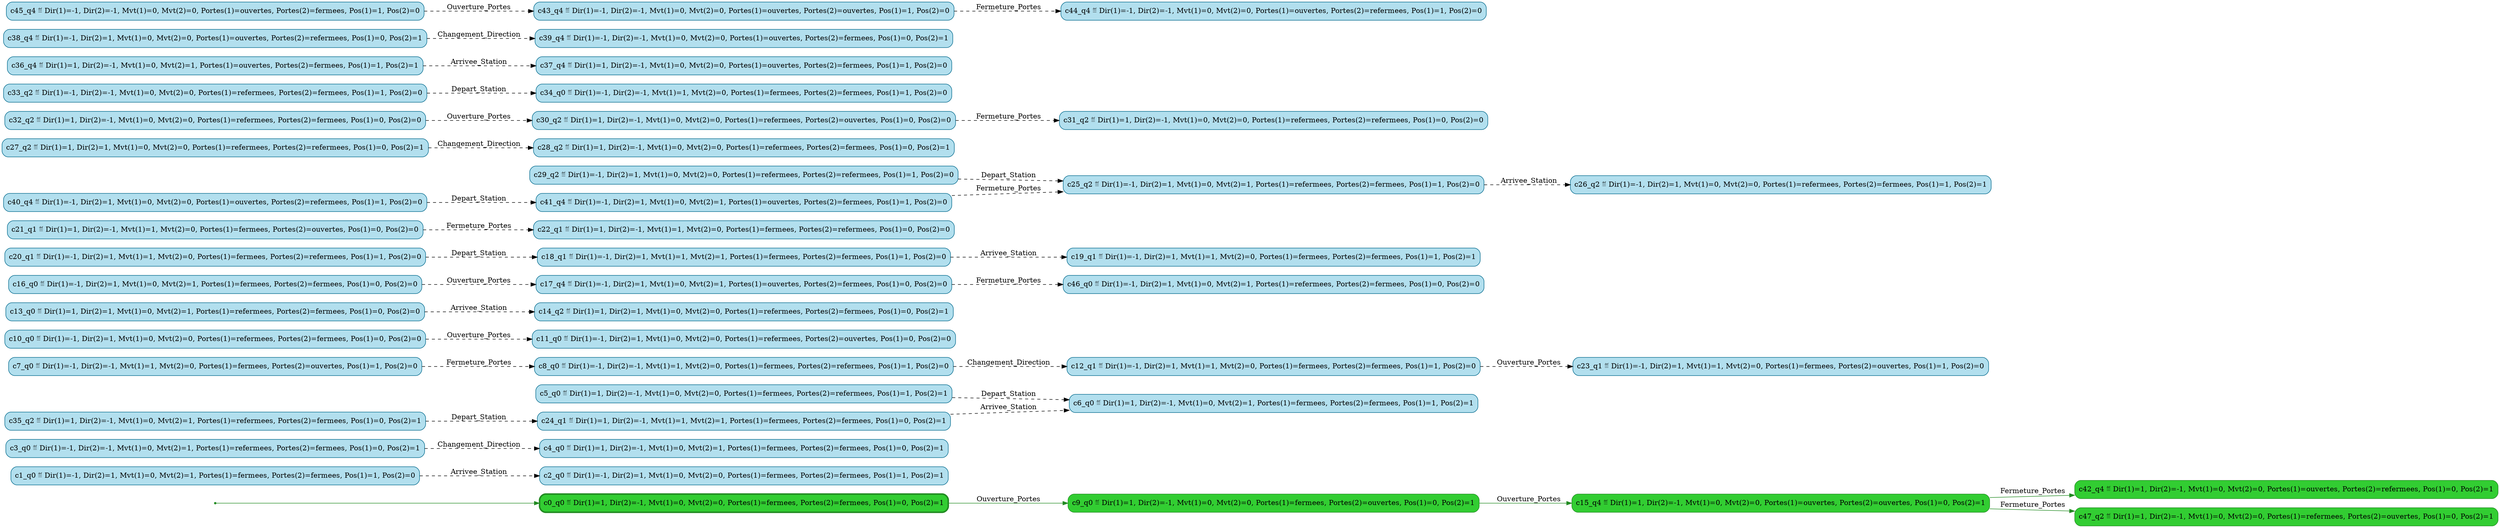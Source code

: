 digraph g {

	rankdir="LR"

	__invisible__[shape="point", color="forestgreen"]
	c0_q0[label="c0_q0 ≝ Dir(1)=1, Dir(2)=-1, Mvt(1)=0, Mvt(2)=0, Portes(1)=fermees, Portes(2)=fermees, Pos(1)=0, Pos(2)=1", shape="box", style="rounded, filled", color="forestgreen", fillcolor="limegreen", penwidth=3] // Initial
	c9_q0[label="c9_q0 ≝ Dir(1)=1, Dir(2)=-1, Mvt(1)=0, Mvt(2)=0, Portes(1)=fermees, Portes(2)=ouvertes, Pos(1)=0, Pos(2)=1", shape="box", style="rounded, filled", color="forestgreen", fillcolor="limegreen"]
	c15_q4[label="c15_q4 ≝ Dir(1)=1, Dir(2)=-1, Mvt(1)=0, Mvt(2)=0, Portes(1)=ouvertes, Portes(2)=ouvertes, Pos(1)=0, Pos(2)=1", shape="box", style="rounded, filled", color="forestgreen", fillcolor="limegreen"]
	c42_q4[label="c42_q4 ≝ Dir(1)=1, Dir(2)=-1, Mvt(1)=0, Mvt(2)=0, Portes(1)=ouvertes, Portes(2)=refermees, Pos(1)=0, Pos(2)=1", shape="box", style="rounded, filled", color="forestgreen", fillcolor="limegreen"]
	c47_q2[label="c47_q2 ≝ Dir(1)=1, Dir(2)=-1, Mvt(1)=0, Mvt(2)=0, Portes(1)=refermees, Portes(2)=ouvertes, Pos(1)=0, Pos(2)=1", shape="box", style="rounded, filled", color="forestgreen", fillcolor="limegreen"]
	c1_q0[label="c1_q0 ≝ Dir(1)=-1, Dir(2)=1, Mvt(1)=0, Mvt(2)=1, Portes(1)=fermees, Portes(2)=fermees, Pos(1)=1, Pos(2)=0", shape="box", style="rounded, filled", color="deepskyblue4", fillcolor="lightblue2"]
	c2_q0[label="c2_q0 ≝ Dir(1)=-1, Dir(2)=1, Mvt(1)=0, Mvt(2)=0, Portes(1)=fermees, Portes(2)=fermees, Pos(1)=1, Pos(2)=1", shape="box", style="rounded, filled", color="deepskyblue4", fillcolor="lightblue2"]
	c3_q0[label="c3_q0 ≝ Dir(1)=-1, Dir(2)=-1, Mvt(1)=0, Mvt(2)=1, Portes(1)=refermees, Portes(2)=fermees, Pos(1)=0, Pos(2)=1", shape="box", style="rounded, filled", color="deepskyblue4", fillcolor="lightblue2"]
	c4_q0[label="c4_q0 ≝ Dir(1)=1, Dir(2)=-1, Mvt(1)=0, Mvt(2)=1, Portes(1)=fermees, Portes(2)=fermees, Pos(1)=0, Pos(2)=1", shape="box", style="rounded, filled", color="deepskyblue4", fillcolor="lightblue2"]
	c5_q0[label="c5_q0 ≝ Dir(1)=1, Dir(2)=-1, Mvt(1)=0, Mvt(2)=0, Portes(1)=fermees, Portes(2)=refermees, Pos(1)=1, Pos(2)=1", shape="box", style="rounded, filled", color="deepskyblue4", fillcolor="lightblue2"]
	c6_q0[label="c6_q0 ≝ Dir(1)=1, Dir(2)=-1, Mvt(1)=0, Mvt(2)=1, Portes(1)=fermees, Portes(2)=fermees, Pos(1)=1, Pos(2)=1", shape="box", style="rounded, filled", color="deepskyblue4", fillcolor="lightblue2"]
	c7_q0[label="c7_q0 ≝ Dir(1)=-1, Dir(2)=-1, Mvt(1)=1, Mvt(2)=0, Portes(1)=fermees, Portes(2)=ouvertes, Pos(1)=1, Pos(2)=0", shape="box", style="rounded, filled", color="deepskyblue4", fillcolor="lightblue2"]
	c8_q0[label="c8_q0 ≝ Dir(1)=-1, Dir(2)=-1, Mvt(1)=1, Mvt(2)=0, Portes(1)=fermees, Portes(2)=refermees, Pos(1)=1, Pos(2)=0", shape="box", style="rounded, filled", color="deepskyblue4", fillcolor="lightblue2"]
	c10_q0[label="c10_q0 ≝ Dir(1)=-1, Dir(2)=1, Mvt(1)=0, Mvt(2)=0, Portes(1)=refermees, Portes(2)=fermees, Pos(1)=0, Pos(2)=0", shape="box", style="rounded, filled", color="deepskyblue4", fillcolor="lightblue2"]
	c11_q0[label="c11_q0 ≝ Dir(1)=-1, Dir(2)=1, Mvt(1)=0, Mvt(2)=0, Portes(1)=refermees, Portes(2)=ouvertes, Pos(1)=0, Pos(2)=0", shape="box", style="rounded, filled", color="deepskyblue4", fillcolor="lightblue2"]
	c12_q1[label="c12_q1 ≝ Dir(1)=-1, Dir(2)=1, Mvt(1)=1, Mvt(2)=0, Portes(1)=fermees, Portes(2)=fermees, Pos(1)=1, Pos(2)=0", shape="box", style="rounded, filled", color="deepskyblue4", fillcolor="lightblue2"]
	c13_q0[label="c13_q0 ≝ Dir(1)=1, Dir(2)=1, Mvt(1)=0, Mvt(2)=1, Portes(1)=refermees, Portes(2)=fermees, Pos(1)=0, Pos(2)=0", shape="box", style="rounded, filled", color="deepskyblue4", fillcolor="lightblue2"]
	c14_q2[label="c14_q2 ≝ Dir(1)=1, Dir(2)=1, Mvt(1)=0, Mvt(2)=0, Portes(1)=refermees, Portes(2)=fermees, Pos(1)=0, Pos(2)=1", shape="box", style="rounded, filled", color="deepskyblue4", fillcolor="lightblue2"]
	c16_q0[label="c16_q0 ≝ Dir(1)=-1, Dir(2)=1, Mvt(1)=0, Mvt(2)=1, Portes(1)=fermees, Portes(2)=fermees, Pos(1)=0, Pos(2)=0", shape="box", style="rounded, filled", color="deepskyblue4", fillcolor="lightblue2"]
	c17_q4[label="c17_q4 ≝ Dir(1)=-1, Dir(2)=1, Mvt(1)=0, Mvt(2)=1, Portes(1)=ouvertes, Portes(2)=fermees, Pos(1)=0, Pos(2)=0", shape="box", style="rounded, filled", color="deepskyblue4", fillcolor="lightblue2"]
	c18_q1[label="c18_q1 ≝ Dir(1)=-1, Dir(2)=1, Mvt(1)=1, Mvt(2)=1, Portes(1)=fermees, Portes(2)=fermees, Pos(1)=1, Pos(2)=0", shape="box", style="rounded, filled", color="deepskyblue4", fillcolor="lightblue2"]
	c19_q1[label="c19_q1 ≝ Dir(1)=-1, Dir(2)=1, Mvt(1)=1, Mvt(2)=0, Portes(1)=fermees, Portes(2)=fermees, Pos(1)=1, Pos(2)=1", shape="box", style="rounded, filled", color="deepskyblue4", fillcolor="lightblue2"]
	c20_q1[label="c20_q1 ≝ Dir(1)=-1, Dir(2)=1, Mvt(1)=1, Mvt(2)=0, Portes(1)=fermees, Portes(2)=refermees, Pos(1)=1, Pos(2)=0", shape="box", style="rounded, filled", color="deepskyblue4", fillcolor="lightblue2"]
	c21_q1[label="c21_q1 ≝ Dir(1)=1, Dir(2)=-1, Mvt(1)=1, Mvt(2)=0, Portes(1)=fermees, Portes(2)=ouvertes, Pos(1)=0, Pos(2)=0", shape="box", style="rounded, filled", color="deepskyblue4", fillcolor="lightblue2"]
	c22_q1[label="c22_q1 ≝ Dir(1)=1, Dir(2)=-1, Mvt(1)=1, Mvt(2)=0, Portes(1)=fermees, Portes(2)=refermees, Pos(1)=0, Pos(2)=0", shape="box", style="rounded, filled", color="deepskyblue4", fillcolor="lightblue2"]
	c23_q1[label="c23_q1 ≝ Dir(1)=-1, Dir(2)=1, Mvt(1)=1, Mvt(2)=0, Portes(1)=fermees, Portes(2)=ouvertes, Pos(1)=1, Pos(2)=0", shape="box", style="rounded, filled", color="deepskyblue4", fillcolor="lightblue2"]
	c24_q1[label="c24_q1 ≝ Dir(1)=1, Dir(2)=-1, Mvt(1)=1, Mvt(2)=1, Portes(1)=fermees, Portes(2)=fermees, Pos(1)=0, Pos(2)=1", shape="box", style="rounded, filled", color="deepskyblue4", fillcolor="lightblue2"]
	c25_q2[label="c25_q2 ≝ Dir(1)=-1, Dir(2)=1, Mvt(1)=0, Mvt(2)=1, Portes(1)=refermees, Portes(2)=fermees, Pos(1)=1, Pos(2)=0", shape="box", style="rounded, filled", color="deepskyblue4", fillcolor="lightblue2"]
	c26_q2[label="c26_q2 ≝ Dir(1)=-1, Dir(2)=1, Mvt(1)=0, Mvt(2)=0, Portes(1)=refermees, Portes(2)=fermees, Pos(1)=1, Pos(2)=1", shape="box", style="rounded, filled", color="deepskyblue4", fillcolor="lightblue2"]
	c27_q2[label="c27_q2 ≝ Dir(1)=1, Dir(2)=1, Mvt(1)=0, Mvt(2)=0, Portes(1)=refermees, Portes(2)=refermees, Pos(1)=0, Pos(2)=1", shape="box", style="rounded, filled", color="deepskyblue4", fillcolor="lightblue2"]
	c28_q2[label="c28_q2 ≝ Dir(1)=1, Dir(2)=-1, Mvt(1)=0, Mvt(2)=0, Portes(1)=refermees, Portes(2)=fermees, Pos(1)=0, Pos(2)=1", shape="box", style="rounded, filled", color="deepskyblue4", fillcolor="lightblue2"]
	c29_q2[label="c29_q2 ≝ Dir(1)=-1, Dir(2)=1, Mvt(1)=0, Mvt(2)=0, Portes(1)=refermees, Portes(2)=refermees, Pos(1)=1, Pos(2)=0", shape="box", style="rounded, filled", color="deepskyblue4", fillcolor="lightblue2"]
	c30_q2[label="c30_q2 ≝ Dir(1)=1, Dir(2)=-1, Mvt(1)=0, Mvt(2)=0, Portes(1)=refermees, Portes(2)=ouvertes, Pos(1)=0, Pos(2)=0", shape="box", style="rounded, filled", color="deepskyblue4", fillcolor="lightblue2"]
	c31_q2[label="c31_q2 ≝ Dir(1)=1, Dir(2)=-1, Mvt(1)=0, Mvt(2)=0, Portes(1)=refermees, Portes(2)=refermees, Pos(1)=0, Pos(2)=0", shape="box", style="rounded, filled", color="deepskyblue4", fillcolor="lightblue2"]
	c32_q2[label="c32_q2 ≝ Dir(1)=1, Dir(2)=-1, Mvt(1)=0, Mvt(2)=0, Portes(1)=refermees, Portes(2)=fermees, Pos(1)=0, Pos(2)=0", shape="box", style="rounded, filled", color="deepskyblue4", fillcolor="lightblue2"]
	c33_q2[label="c33_q2 ≝ Dir(1)=-1, Dir(2)=-1, Mvt(1)=0, Mvt(2)=0, Portes(1)=refermees, Portes(2)=fermees, Pos(1)=1, Pos(2)=0", shape="box", style="rounded, filled", color="deepskyblue4", fillcolor="lightblue2"]
	c34_q0[label="c34_q0 ≝ Dir(1)=-1, Dir(2)=-1, Mvt(1)=1, Mvt(2)=0, Portes(1)=fermees, Portes(2)=fermees, Pos(1)=1, Pos(2)=0", shape="box", style="rounded, filled", color="deepskyblue4", fillcolor="lightblue2"]
	c35_q2[label="c35_q2 ≝ Dir(1)=1, Dir(2)=-1, Mvt(1)=0, Mvt(2)=1, Portes(1)=refermees, Portes(2)=fermees, Pos(1)=0, Pos(2)=1", shape="box", style="rounded, filled", color="deepskyblue4", fillcolor="lightblue2"]
	c36_q4[label="c36_q4 ≝ Dir(1)=1, Dir(2)=-1, Mvt(1)=0, Mvt(2)=1, Portes(1)=ouvertes, Portes(2)=fermees, Pos(1)=1, Pos(2)=1", shape="box", style="rounded, filled", color="deepskyblue4", fillcolor="lightblue2"]
	c37_q4[label="c37_q4 ≝ Dir(1)=1, Dir(2)=-1, Mvt(1)=0, Mvt(2)=0, Portes(1)=ouvertes, Portes(2)=fermees, Pos(1)=1, Pos(2)=0", shape="box", style="rounded, filled", color="deepskyblue4", fillcolor="lightblue2"]
	c38_q4[label="c38_q4 ≝ Dir(1)=-1, Dir(2)=1, Mvt(1)=0, Mvt(2)=0, Portes(1)=ouvertes, Portes(2)=refermees, Pos(1)=0, Pos(2)=1", shape="box", style="rounded, filled", color="deepskyblue4", fillcolor="lightblue2"]
	c39_q4[label="c39_q4 ≝ Dir(1)=-1, Dir(2)=-1, Mvt(1)=0, Mvt(2)=0, Portes(1)=ouvertes, Portes(2)=fermees, Pos(1)=0, Pos(2)=1", shape="box", style="rounded, filled", color="deepskyblue4", fillcolor="lightblue2"]
	c40_q4[label="c40_q4 ≝ Dir(1)=-1, Dir(2)=1, Mvt(1)=0, Mvt(2)=0, Portes(1)=ouvertes, Portes(2)=refermees, Pos(1)=1, Pos(2)=0", shape="box", style="rounded, filled", color="deepskyblue4", fillcolor="lightblue2"]
	c41_q4[label="c41_q4 ≝ Dir(1)=-1, Dir(2)=1, Mvt(1)=0, Mvt(2)=1, Portes(1)=ouvertes, Portes(2)=fermees, Pos(1)=1, Pos(2)=0", shape="box", style="rounded, filled", color="deepskyblue4", fillcolor="lightblue2"]
	c43_q4[label="c43_q4 ≝ Dir(1)=-1, Dir(2)=-1, Mvt(1)=0, Mvt(2)=0, Portes(1)=ouvertes, Portes(2)=ouvertes, Pos(1)=1, Pos(2)=0", shape="box", style="rounded, filled", color="deepskyblue4", fillcolor="lightblue2"]
	c44_q4[label="c44_q4 ≝ Dir(1)=-1, Dir(2)=-1, Mvt(1)=0, Mvt(2)=0, Portes(1)=ouvertes, Portes(2)=refermees, Pos(1)=1, Pos(2)=0", shape="box", style="rounded, filled", color="deepskyblue4", fillcolor="lightblue2"]
	c45_q4[label="c45_q4 ≝ Dir(1)=-1, Dir(2)=-1, Mvt(1)=0, Mvt(2)=0, Portes(1)=ouvertes, Portes(2)=fermees, Pos(1)=1, Pos(2)=0", shape="box", style="rounded, filled", color="deepskyblue4", fillcolor="lightblue2"]
	c46_q0[label="c46_q0 ≝ Dir(1)=-1, Dir(2)=1, Mvt(1)=0, Mvt(2)=1, Portes(1)=refermees, Portes(2)=fermees, Pos(1)=0, Pos(2)=0", shape="box", style="rounded, filled", color="deepskyblue4", fillcolor="lightblue2"]

	__invisible__ -> c0_q0[color="forestgreen"]
	c0_q0 -> c9_q0[label="Ouverture_Portes", color="forestgreen"]
	c9_q0 -> c15_q4[label="Ouverture_Portes", color="forestgreen"]
	c15_q4 -> c42_q4[label="Fermeture_Portes", color="forestgreen"]
	c15_q4 -> c47_q2[label="Fermeture_Portes", color="forestgreen"]
	c1_q0 -> c2_q0[label="Arrivee_Station", color="black", style="dashed"]
	c3_q0 -> c4_q0[label="Changement_Direction", color="black", style="dashed"]
	c5_q0 -> c6_q0[label="Depart_Station", color="black", style="dashed"]
	c7_q0 -> c8_q0[label="Fermeture_Portes", color="black", style="dashed"]
	c10_q0 -> c11_q0[label="Ouverture_Portes", color="black", style="dashed"]
	c8_q0 -> c12_q1[label="Changement_Direction", color="black", style="dashed"]
	c13_q0 -> c14_q2[label="Arrivee_Station", color="black", style="dashed"]
	c16_q0 -> c17_q4[label="Ouverture_Portes", color="black", style="dashed"]
	c18_q1 -> c19_q1[label="Arrivee_Station", color="black", style="dashed"]
	c20_q1 -> c18_q1[label="Depart_Station", color="black", style="dashed"]
	c21_q1 -> c22_q1[label="Fermeture_Portes", color="black", style="dashed"]
	c12_q1 -> c23_q1[label="Ouverture_Portes", color="black", style="dashed"]
	c24_q1 -> c6_q0[label="Arrivee_Station", color="black", style="dashed"]
	c25_q2 -> c26_q2[label="Arrivee_Station", color="black", style="dashed"]
	c27_q2 -> c28_q2[label="Changement_Direction", color="black", style="dashed"]
	c29_q2 -> c25_q2[label="Depart_Station", color="black", style="dashed"]
	c30_q2 -> c31_q2[label="Fermeture_Portes", color="black", style="dashed"]
	c32_q2 -> c30_q2[label="Ouverture_Portes", color="black", style="dashed"]
	c33_q2 -> c34_q0[label="Depart_Station", color="black", style="dashed"]
	c35_q2 -> c24_q1[label="Depart_Station", color="black", style="dashed"]
	c36_q4 -> c37_q4[label="Arrivee_Station", color="black", style="dashed"]
	c38_q4 -> c39_q4[label="Changement_Direction", color="black", style="dashed"]
	c40_q4 -> c41_q4[label="Depart_Station", color="black", style="dashed"]
	c43_q4 -> c44_q4[label="Fermeture_Portes", color="black", style="dashed"]
	c45_q4 -> c43_q4[label="Ouverture_Portes", color="black", style="dashed"]
	c17_q4 -> c46_q0[label="Fermeture_Portes", color="black", style="dashed"]
	c41_q4 -> c25_q2[label="Fermeture_Portes", color="black", style="dashed"]

}
